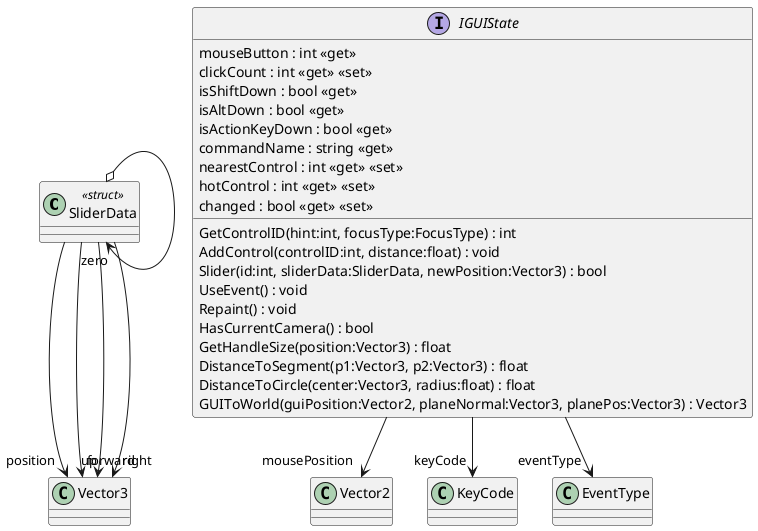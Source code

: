 @startuml
class SliderData <<struct>> {
}
interface IGUIState {
    mouseButton : int <<get>>
    clickCount : int <<get>> <<set>>
    isShiftDown : bool <<get>>
    isAltDown : bool <<get>>
    isActionKeyDown : bool <<get>>
    commandName : string <<get>>
    nearestControl : int <<get>> <<set>>
    hotControl : int <<get>> <<set>>
    changed : bool <<get>> <<set>>
    GetControlID(hint:int, focusType:FocusType) : int
    AddControl(controlID:int, distance:float) : void
    Slider(id:int, sliderData:SliderData, newPosition:Vector3) : bool
    UseEvent() : void
    Repaint() : void
    HasCurrentCamera() : bool
    GetHandleSize(position:Vector3) : float
    DistanceToSegment(p1:Vector3, p2:Vector3) : float
    DistanceToCircle(center:Vector3, radius:float) : float
    GUIToWorld(guiPosition:Vector2, planeNormal:Vector3, planePos:Vector3) : Vector3
}
SliderData --> "position" Vector3
SliderData --> "forward" Vector3
SliderData --> "up" Vector3
SliderData --> "right" Vector3
SliderData o-> "zero" SliderData
IGUIState --> "mousePosition" Vector2
IGUIState --> "keyCode" KeyCode
IGUIState --> "eventType" EventType
@enduml
